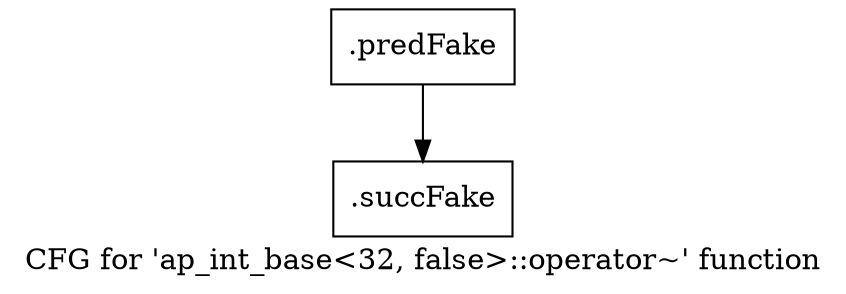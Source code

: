 digraph "CFG for 'ap_int_base\<32, false\>::operator~' function" {
	label="CFG for 'ap_int_base\<32, false\>::operator~' function";

	Node0x5b0a3c0 [shape=record,filename="",linenumber="",label="{.predFake}"];
	Node0x5b0a3c0 -> Node0x60e84b0[ callList="" memoryops="" filename="/mnt/xilinx/Vitis_HLS/2021.2/include/ap_int_base.h" execusionnum="180"];
	Node0x60e84b0 [shape=record,filename="/mnt/xilinx/Vitis_HLS/2021.2/include/ap_int_base.h",linenumber="956",label="{.succFake}"];
}
